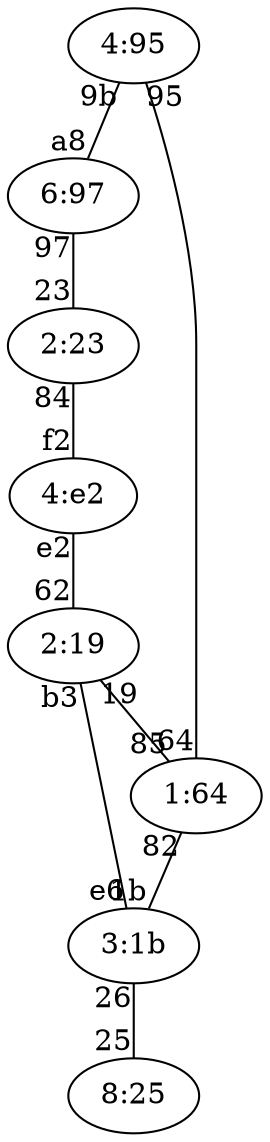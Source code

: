 graph{
	"4:95" -- "6:97" [headlabel="a8", taillabel="9b"]
	"6:97" -- "2:23" [headlabel="23", taillabel="97"]
	"2:23" -- "4:e2" [headlabel="f2", taillabel="84"]
	"4:e2" -- "2:19" [headlabel="62", taillabel="e2"]
	"2:19" -- "1:64" [headlabel="85", taillabel="19"]
	"1:64" -- "3:1b" [headlabel="1b", taillabel="82"]
	"3:1b" -- "8:25" [headlabel="25", taillabel="26"]
	"4:95" -- "1:64" [headlabel="64", taillabel="95"]
	"3:1b" -- "2:19" [headlabel="b3", taillabel="e6"]
}